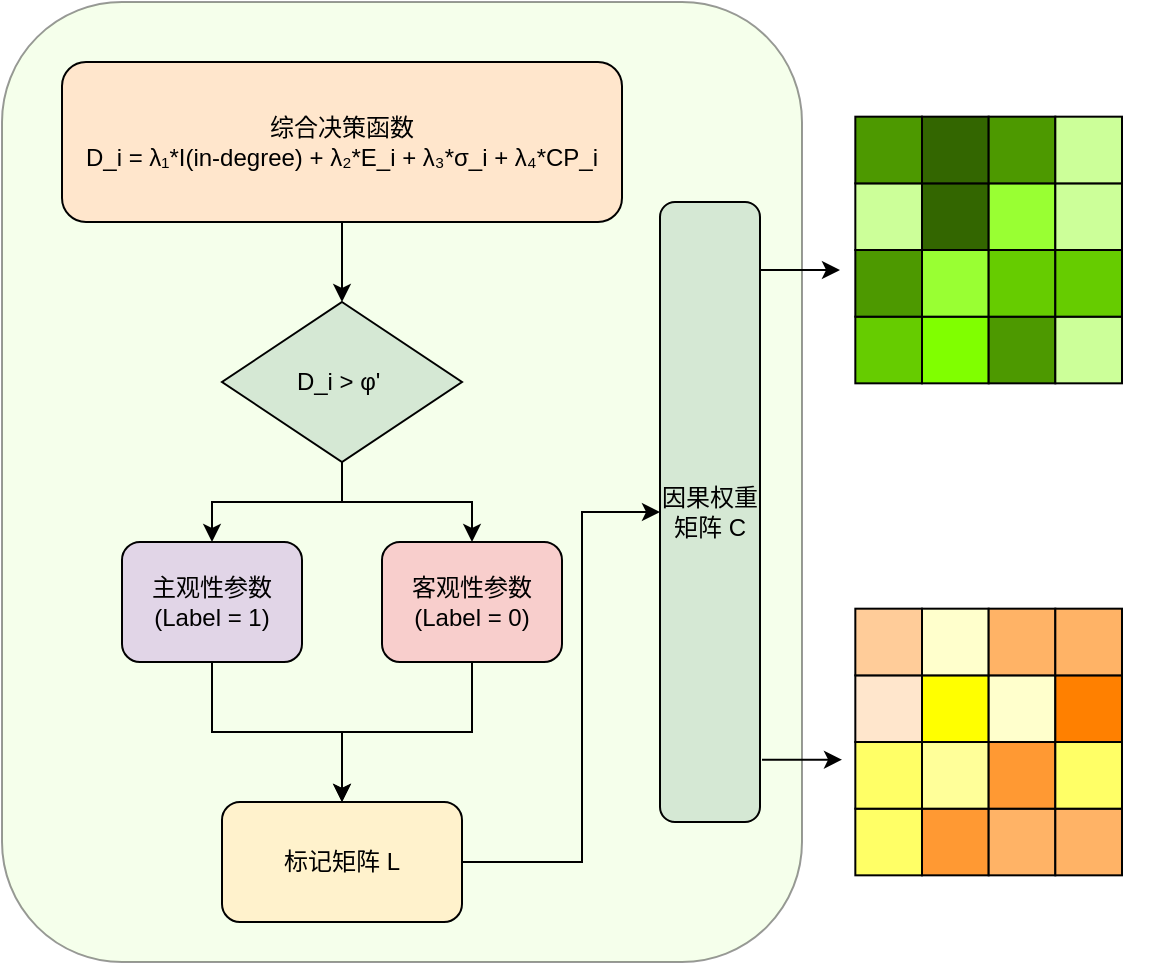 <mxfile version="26.2.2">
  <diagram name="因果解耦学习" id="Xn1MKm5G6cUb3gmnLiGP">
    <mxGraphModel dx="1115" dy="767" grid="1" gridSize="10" guides="1" tooltips="1" connect="1" arrows="1" fold="1" page="1" pageScale="1" pageWidth="827" pageHeight="1169" math="0" shadow="0">
      <root>
        <mxCell id="0" />
        <mxCell id="1" parent="0" />
        <mxCell id="ucolTSoBBcxQ1Ks-dDeu-83" value="" style="rounded=1;whiteSpace=wrap;html=1;fillColor=#E6FFCC;opacity=40;" vertex="1" parent="1">
          <mxGeometry x="60" y="460" width="400" height="480" as="geometry" />
        </mxCell>
        <mxCell id="ucolTSoBBcxQ1Ks-dDeu-4" value="综合决策函数&#xa;D_i = λ₁*I(in-degree) + λ₂*E_i + λ₃*σ_i + λ₄*CP_i" style="rounded=1;whiteSpace=wrap;html=1;fillColor=#ffe6cc;" vertex="1" parent="1">
          <mxGeometry x="90" y="490" width="280" height="80" as="geometry" />
        </mxCell>
        <mxCell id="ucolTSoBBcxQ1Ks-dDeu-5" value="D_i &amp;gt; φ&#39;&amp;nbsp;" style="rhombus;whiteSpace=wrap;html=1;fillColor=#d5e8d4;" vertex="1" parent="1">
          <mxGeometry x="170" y="610" width="120" height="80" as="geometry" />
        </mxCell>
        <mxCell id="ucolTSoBBcxQ1Ks-dDeu-6" value="主观性参数&#xa;(Label = 1)" style="rounded=1;whiteSpace=wrap;html=1;fillColor=#e1d5e7;" vertex="1" parent="1">
          <mxGeometry x="120" y="730" width="90" height="60" as="geometry" />
        </mxCell>
        <mxCell id="ucolTSoBBcxQ1Ks-dDeu-7" value="客观性参数&#xa;(Label = 0)" style="rounded=1;whiteSpace=wrap;html=1;fillColor=#f8cecc;" vertex="1" parent="1">
          <mxGeometry x="250" y="730" width="90" height="60" as="geometry" />
        </mxCell>
        <mxCell id="ucolTSoBBcxQ1Ks-dDeu-8" value="因果权重矩阵 C" style="rounded=1;whiteSpace=wrap;html=1;fillColor=#d5e8d4;" vertex="1" parent="1">
          <mxGeometry x="389" y="560" width="50" height="310" as="geometry" />
        </mxCell>
        <mxCell id="ucolTSoBBcxQ1Ks-dDeu-28" style="edgeStyle=orthogonalEdgeStyle;rounded=0;orthogonalLoop=1;jettySize=auto;html=1;exitX=1;exitY=0.5;exitDx=0;exitDy=0;entryX=0;entryY=0.5;entryDx=0;entryDy=0;" edge="1" parent="1" source="ucolTSoBBcxQ1Ks-dDeu-11" target="ucolTSoBBcxQ1Ks-dDeu-8">
          <mxGeometry relative="1" as="geometry">
            <Array as="points">
              <mxPoint x="350" y="890" />
              <mxPoint x="350" y="715" />
            </Array>
          </mxGeometry>
        </mxCell>
        <mxCell id="ucolTSoBBcxQ1Ks-dDeu-11" value="标记矩阵 L" style="rounded=1;whiteSpace=wrap;html=1;fillColor=#fff2cc;" vertex="1" parent="1">
          <mxGeometry x="170" y="860" width="120" height="60" as="geometry" />
        </mxCell>
        <mxCell id="ucolTSoBBcxQ1Ks-dDeu-13" style="edgeStyle=orthogonalEdgeStyle;rounded=0;html=1;" edge="1" parent="1" source="ucolTSoBBcxQ1Ks-dDeu-4" target="ucolTSoBBcxQ1Ks-dDeu-5">
          <mxGeometry relative="1" as="geometry" />
        </mxCell>
        <mxCell id="ucolTSoBBcxQ1Ks-dDeu-14" style="edgeStyle=orthogonalEdgeStyle;rounded=0;html=1;" edge="1" parent="1" source="ucolTSoBBcxQ1Ks-dDeu-5" target="ucolTSoBBcxQ1Ks-dDeu-6">
          <mxGeometry relative="1" as="geometry" />
        </mxCell>
        <mxCell id="ucolTSoBBcxQ1Ks-dDeu-15" style="edgeStyle=orthogonalEdgeStyle;rounded=0;html=1;" edge="1" parent="1" source="ucolTSoBBcxQ1Ks-dDeu-5" target="ucolTSoBBcxQ1Ks-dDeu-7">
          <mxGeometry relative="1" as="geometry" />
        </mxCell>
        <mxCell id="ucolTSoBBcxQ1Ks-dDeu-18" style="edgeStyle=orthogonalEdgeStyle;rounded=0;html=1;" edge="1" parent="1" source="ucolTSoBBcxQ1Ks-dDeu-6" target="ucolTSoBBcxQ1Ks-dDeu-11">
          <mxGeometry relative="1" as="geometry" />
        </mxCell>
        <mxCell id="ucolTSoBBcxQ1Ks-dDeu-19" style="edgeStyle=orthogonalEdgeStyle;rounded=0;html=1;" edge="1" parent="1" source="ucolTSoBBcxQ1Ks-dDeu-7" target="ucolTSoBBcxQ1Ks-dDeu-11">
          <mxGeometry relative="1" as="geometry" />
        </mxCell>
        <mxCell id="ucolTSoBBcxQ1Ks-dDeu-47" value="" style="group" vertex="1" connectable="0" parent="1">
          <mxGeometry x="480" y="514" width="160" height="140" as="geometry" />
        </mxCell>
        <mxCell id="ucolTSoBBcxQ1Ks-dDeu-48" value="" style="whiteSpace=wrap;html=1;aspect=fixed;fillColor=#66CC00;" vertex="1" parent="ucolTSoBBcxQ1Ks-dDeu-47">
          <mxGeometry x="6.667" y="103.33" width="33.333" height="33.333" as="geometry" />
        </mxCell>
        <mxCell id="ucolTSoBBcxQ1Ks-dDeu-49" value="" style="whiteSpace=wrap;html=1;aspect=fixed;fillColor=#80FF00;" vertex="1" parent="ucolTSoBBcxQ1Ks-dDeu-47">
          <mxGeometry x="40" y="103.33" width="33.333" height="33.333" as="geometry" />
        </mxCell>
        <mxCell id="ucolTSoBBcxQ1Ks-dDeu-50" value="" style="whiteSpace=wrap;html=1;aspect=fixed;fillColor=#4D9900;" vertex="1" parent="ucolTSoBBcxQ1Ks-dDeu-47">
          <mxGeometry x="73.333" y="103.33" width="33.333" height="33.333" as="geometry" />
        </mxCell>
        <mxCell id="ucolTSoBBcxQ1Ks-dDeu-51" value="" style="whiteSpace=wrap;html=1;aspect=fixed;fillColor=#CCFF99;" vertex="1" parent="ucolTSoBBcxQ1Ks-dDeu-47">
          <mxGeometry x="106.667" y="103.33" width="33.333" height="33.333" as="geometry" />
        </mxCell>
        <mxCell id="ucolTSoBBcxQ1Ks-dDeu-52" value="" style="whiteSpace=wrap;html=1;aspect=fixed;fillColor=#4D9900;" vertex="1" parent="ucolTSoBBcxQ1Ks-dDeu-47">
          <mxGeometry x="6.667" y="70" width="33.333" height="33.333" as="geometry" />
        </mxCell>
        <mxCell id="ucolTSoBBcxQ1Ks-dDeu-53" value="" style="whiteSpace=wrap;html=1;aspect=fixed;fillColor=#99FF33;" vertex="1" parent="ucolTSoBBcxQ1Ks-dDeu-47">
          <mxGeometry x="40" y="70" width="33.333" height="33.333" as="geometry" />
        </mxCell>
        <mxCell id="ucolTSoBBcxQ1Ks-dDeu-54" value="" style="whiteSpace=wrap;html=1;aspect=fixed;fillColor=#66CC00;" vertex="1" parent="ucolTSoBBcxQ1Ks-dDeu-47">
          <mxGeometry x="73.333" y="70" width="33.333" height="33.333" as="geometry" />
        </mxCell>
        <mxCell id="ucolTSoBBcxQ1Ks-dDeu-55" value="" style="whiteSpace=wrap;html=1;aspect=fixed;fillColor=#66CC00;" vertex="1" parent="ucolTSoBBcxQ1Ks-dDeu-47">
          <mxGeometry x="106.667" y="70" width="33.333" height="33.333" as="geometry" />
        </mxCell>
        <mxCell id="ucolTSoBBcxQ1Ks-dDeu-56" value="" style="whiteSpace=wrap;html=1;aspect=fixed;fillColor=#CCFF99;" vertex="1" parent="ucolTSoBBcxQ1Ks-dDeu-47">
          <mxGeometry x="6.667" y="36.67" width="33.333" height="33.333" as="geometry" />
        </mxCell>
        <mxCell id="ucolTSoBBcxQ1Ks-dDeu-57" value="" style="whiteSpace=wrap;html=1;aspect=fixed;fillColor=#336600;" vertex="1" parent="ucolTSoBBcxQ1Ks-dDeu-47">
          <mxGeometry x="40" y="36.67" width="33.333" height="33.333" as="geometry" />
        </mxCell>
        <mxCell id="ucolTSoBBcxQ1Ks-dDeu-58" value="" style="whiteSpace=wrap;html=1;aspect=fixed;fillColor=#99FF33;" vertex="1" parent="ucolTSoBBcxQ1Ks-dDeu-47">
          <mxGeometry x="73.333" y="36.67" width="33.333" height="33.333" as="geometry" />
        </mxCell>
        <mxCell id="ucolTSoBBcxQ1Ks-dDeu-59" value="" style="whiteSpace=wrap;html=1;aspect=fixed;fillColor=#CCFF99;" vertex="1" parent="ucolTSoBBcxQ1Ks-dDeu-47">
          <mxGeometry x="106.667" y="36.67" width="33.333" height="33.333" as="geometry" />
        </mxCell>
        <mxCell id="ucolTSoBBcxQ1Ks-dDeu-60" value="" style="whiteSpace=wrap;html=1;aspect=fixed;fillColor=#4D9900;" vertex="1" parent="ucolTSoBBcxQ1Ks-dDeu-47">
          <mxGeometry x="6.667" y="3.34" width="33.333" height="33.333" as="geometry" />
        </mxCell>
        <mxCell id="ucolTSoBBcxQ1Ks-dDeu-61" value="" style="whiteSpace=wrap;html=1;aspect=fixed;fillColor=#336600;" vertex="1" parent="ucolTSoBBcxQ1Ks-dDeu-47">
          <mxGeometry x="40" y="3.34" width="33.333" height="33.333" as="geometry" />
        </mxCell>
        <mxCell id="ucolTSoBBcxQ1Ks-dDeu-62" value="" style="whiteSpace=wrap;html=1;aspect=fixed;fillColor=#4D9900;" vertex="1" parent="ucolTSoBBcxQ1Ks-dDeu-47">
          <mxGeometry x="73.333" y="3.34" width="33.333" height="33.333" as="geometry" />
        </mxCell>
        <mxCell id="ucolTSoBBcxQ1Ks-dDeu-63" value="" style="whiteSpace=wrap;html=1;aspect=fixed;fillColor=#CCFF99;" vertex="1" parent="ucolTSoBBcxQ1Ks-dDeu-47">
          <mxGeometry x="106.667" y="3.34" width="33.333" height="33.333" as="geometry" />
        </mxCell>
        <mxCell id="ucolTSoBBcxQ1Ks-dDeu-64" value="" style="group" vertex="1" connectable="0" parent="1">
          <mxGeometry x="480" y="760" width="160" height="140" as="geometry" />
        </mxCell>
        <mxCell id="ucolTSoBBcxQ1Ks-dDeu-65" value="" style="whiteSpace=wrap;html=1;aspect=fixed;fillColor=#FFFF66;" vertex="1" parent="ucolTSoBBcxQ1Ks-dDeu-64">
          <mxGeometry x="6.667" y="103.33" width="33.333" height="33.333" as="geometry" />
        </mxCell>
        <mxCell id="ucolTSoBBcxQ1Ks-dDeu-66" value="" style="whiteSpace=wrap;html=1;aspect=fixed;fillColor=#FF9933;" vertex="1" parent="ucolTSoBBcxQ1Ks-dDeu-64">
          <mxGeometry x="40" y="103.33" width="33.333" height="33.333" as="geometry" />
        </mxCell>
        <mxCell id="ucolTSoBBcxQ1Ks-dDeu-67" value="" style="whiteSpace=wrap;html=1;aspect=fixed;fillColor=#FFB366;" vertex="1" parent="ucolTSoBBcxQ1Ks-dDeu-64">
          <mxGeometry x="73.333" y="103.33" width="33.333" height="33.333" as="geometry" />
        </mxCell>
        <mxCell id="ucolTSoBBcxQ1Ks-dDeu-68" value="" style="whiteSpace=wrap;html=1;aspect=fixed;fillColor=#FFB366;" vertex="1" parent="ucolTSoBBcxQ1Ks-dDeu-64">
          <mxGeometry x="106.667" y="103.33" width="33.333" height="33.333" as="geometry" />
        </mxCell>
        <mxCell id="ucolTSoBBcxQ1Ks-dDeu-69" value="" style="whiteSpace=wrap;html=1;aspect=fixed;fillColor=#FFFF66;" vertex="1" parent="ucolTSoBBcxQ1Ks-dDeu-64">
          <mxGeometry x="6.667" y="70" width="33.333" height="33.333" as="geometry" />
        </mxCell>
        <mxCell id="ucolTSoBBcxQ1Ks-dDeu-70" value="" style="whiteSpace=wrap;html=1;aspect=fixed;fillColor=#FFFF99;" vertex="1" parent="ucolTSoBBcxQ1Ks-dDeu-64">
          <mxGeometry x="40" y="70" width="33.333" height="33.333" as="geometry" />
        </mxCell>
        <mxCell id="ucolTSoBBcxQ1Ks-dDeu-71" value="" style="whiteSpace=wrap;html=1;aspect=fixed;fillColor=#FF9933;" vertex="1" parent="ucolTSoBBcxQ1Ks-dDeu-64">
          <mxGeometry x="73.333" y="70" width="33.333" height="33.333" as="geometry" />
        </mxCell>
        <mxCell id="ucolTSoBBcxQ1Ks-dDeu-72" value="" style="whiteSpace=wrap;html=1;aspect=fixed;fillColor=#FFFF66;" vertex="1" parent="ucolTSoBBcxQ1Ks-dDeu-64">
          <mxGeometry x="106.667" y="70" width="33.333" height="33.333" as="geometry" />
        </mxCell>
        <mxCell id="ucolTSoBBcxQ1Ks-dDeu-73" value="" style="whiteSpace=wrap;html=1;aspect=fixed;fillColor=#FFE6CC;" vertex="1" parent="ucolTSoBBcxQ1Ks-dDeu-64">
          <mxGeometry x="6.667" y="36.67" width="33.333" height="33.333" as="geometry" />
        </mxCell>
        <mxCell id="ucolTSoBBcxQ1Ks-dDeu-74" value="" style="whiteSpace=wrap;html=1;aspect=fixed;fillColor=#FFFF00;" vertex="1" parent="ucolTSoBBcxQ1Ks-dDeu-64">
          <mxGeometry x="40" y="36.67" width="33.333" height="33.333" as="geometry" />
        </mxCell>
        <mxCell id="ucolTSoBBcxQ1Ks-dDeu-75" value="" style="whiteSpace=wrap;html=1;aspect=fixed;fillColor=#FFFFCC;" vertex="1" parent="ucolTSoBBcxQ1Ks-dDeu-64">
          <mxGeometry x="73.333" y="36.67" width="33.333" height="33.333" as="geometry" />
        </mxCell>
        <mxCell id="ucolTSoBBcxQ1Ks-dDeu-76" value="" style="whiteSpace=wrap;html=1;aspect=fixed;fillColor=#FF8000;" vertex="1" parent="ucolTSoBBcxQ1Ks-dDeu-64">
          <mxGeometry x="106.667" y="36.67" width="33.333" height="33.333" as="geometry" />
        </mxCell>
        <mxCell id="ucolTSoBBcxQ1Ks-dDeu-77" value="" style="whiteSpace=wrap;html=1;aspect=fixed;fillColor=#FFCC99;" vertex="1" parent="ucolTSoBBcxQ1Ks-dDeu-64">
          <mxGeometry x="6.667" y="3.34" width="33.333" height="33.333" as="geometry" />
        </mxCell>
        <mxCell id="ucolTSoBBcxQ1Ks-dDeu-78" value="" style="whiteSpace=wrap;html=1;aspect=fixed;fillColor=#FFFFCC;" vertex="1" parent="ucolTSoBBcxQ1Ks-dDeu-64">
          <mxGeometry x="40" y="3.34" width="33.333" height="33.333" as="geometry" />
        </mxCell>
        <mxCell id="ucolTSoBBcxQ1Ks-dDeu-79" value="" style="whiteSpace=wrap;html=1;aspect=fixed;fillColor=#FFB366;" vertex="1" parent="ucolTSoBBcxQ1Ks-dDeu-64">
          <mxGeometry x="73.333" y="3.34" width="33.333" height="33.333" as="geometry" />
        </mxCell>
        <mxCell id="ucolTSoBBcxQ1Ks-dDeu-80" value="" style="whiteSpace=wrap;html=1;aspect=fixed;fillColor=#FFB366;" vertex="1" parent="ucolTSoBBcxQ1Ks-dDeu-64">
          <mxGeometry x="106.667" y="3.34" width="33.333" height="33.333" as="geometry" />
        </mxCell>
        <mxCell id="ucolTSoBBcxQ1Ks-dDeu-81" value="" style="endArrow=classic;html=1;rounded=0;" edge="1" parent="1">
          <mxGeometry width="50" height="50" relative="1" as="geometry">
            <mxPoint x="439" y="594" as="sourcePoint" />
            <mxPoint x="479" y="594" as="targetPoint" />
          </mxGeometry>
        </mxCell>
        <mxCell id="ucolTSoBBcxQ1Ks-dDeu-82" value="" style="endArrow=classic;html=1;rounded=0;" edge="1" parent="1">
          <mxGeometry width="50" height="50" relative="1" as="geometry">
            <mxPoint x="440" y="838.82" as="sourcePoint" />
            <mxPoint x="480" y="838.82" as="targetPoint" />
          </mxGeometry>
        </mxCell>
      </root>
    </mxGraphModel>
  </diagram>
</mxfile>
